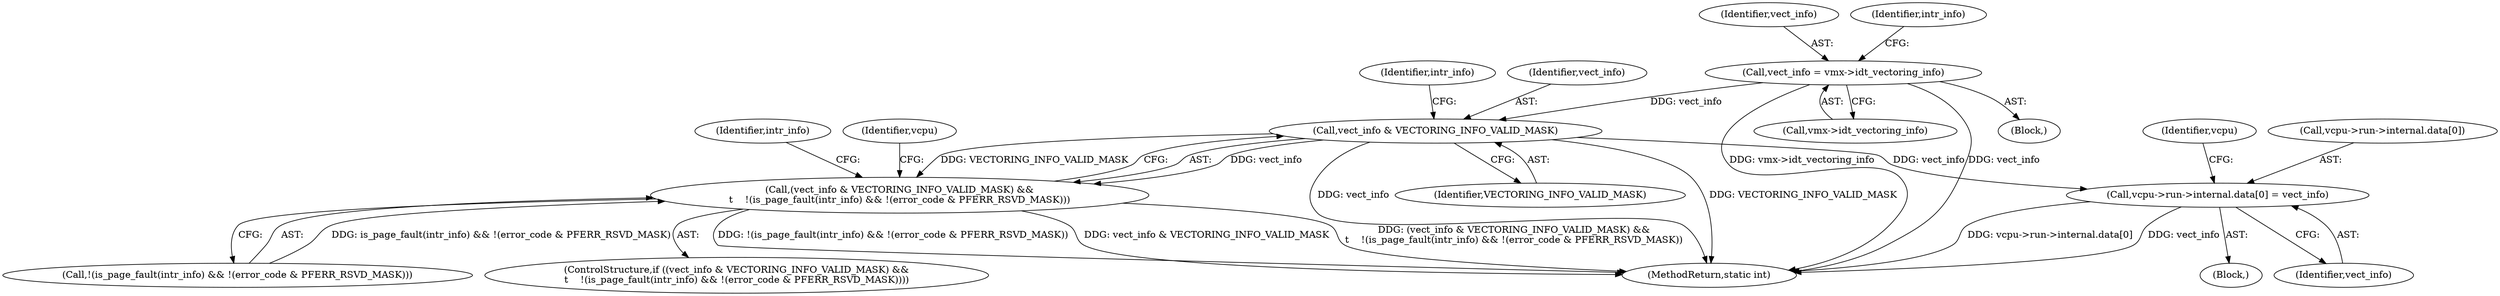 digraph "0_linux_ef85b67385436ddc1998f45f1d6a210f935b3388@pointer" {
"1000128" [label="(Call,vect_info = vmx->idt_vectoring_info)"];
"1000197" [label="(Call,vect_info & VECTORING_INFO_VALID_MASK)"];
"1000196" [label="(Call,(vect_info & VECTORING_INFO_VALID_MASK) &&\n\t    !(is_page_fault(intr_info) && !(error_code & PFERR_RSVD_MASK)))"];
"1000234" [label="(Call,vcpu->run->internal.data[0] = vect_info)"];
"1000199" [label="(Identifier,VECTORING_INFO_VALID_MASK)"];
"1000108" [label="(Block,)"];
"1000203" [label="(Identifier,intr_info)"];
"1000195" [label="(ControlStructure,if ((vect_info & VECTORING_INFO_VALID_MASK) &&\n\t    !(is_page_fault(intr_info) && !(error_code & PFERR_RSVD_MASK))))"];
"1000200" [label="(Call,!(is_page_fault(intr_info) && !(error_code & PFERR_RSVD_MASK)))"];
"1000250" [label="(Identifier,vcpu)"];
"1000208" [label="(Block,)"];
"1000234" [label="(Call,vcpu->run->internal.data[0] = vect_info)"];
"1000130" [label="(Call,vmx->idt_vectoring_info)"];
"1000454" [label="(MethodReturn,static int)"];
"1000212" [label="(Identifier,vcpu)"];
"1000197" [label="(Call,vect_info & VECTORING_INFO_VALID_MASK)"];
"1000196" [label="(Call,(vect_info & VECTORING_INFO_VALID_MASK) &&\n\t    !(is_page_fault(intr_info) && !(error_code & PFERR_RSVD_MASK)))"];
"1000244" [label="(Identifier,vect_info)"];
"1000128" [label="(Call,vect_info = vmx->idt_vectoring_info)"];
"1000271" [label="(Identifier,intr_info)"];
"1000129" [label="(Identifier,vect_info)"];
"1000198" [label="(Identifier,vect_info)"];
"1000235" [label="(Call,vcpu->run->internal.data[0])"];
"1000134" [label="(Identifier,intr_info)"];
"1000128" -> "1000108"  [label="AST: "];
"1000128" -> "1000130"  [label="CFG: "];
"1000129" -> "1000128"  [label="AST: "];
"1000130" -> "1000128"  [label="AST: "];
"1000134" -> "1000128"  [label="CFG: "];
"1000128" -> "1000454"  [label="DDG: vmx->idt_vectoring_info"];
"1000128" -> "1000454"  [label="DDG: vect_info"];
"1000128" -> "1000197"  [label="DDG: vect_info"];
"1000197" -> "1000196"  [label="AST: "];
"1000197" -> "1000199"  [label="CFG: "];
"1000198" -> "1000197"  [label="AST: "];
"1000199" -> "1000197"  [label="AST: "];
"1000203" -> "1000197"  [label="CFG: "];
"1000196" -> "1000197"  [label="CFG: "];
"1000197" -> "1000454"  [label="DDG: VECTORING_INFO_VALID_MASK"];
"1000197" -> "1000454"  [label="DDG: vect_info"];
"1000197" -> "1000196"  [label="DDG: vect_info"];
"1000197" -> "1000196"  [label="DDG: VECTORING_INFO_VALID_MASK"];
"1000197" -> "1000234"  [label="DDG: vect_info"];
"1000196" -> "1000195"  [label="AST: "];
"1000196" -> "1000200"  [label="CFG: "];
"1000200" -> "1000196"  [label="AST: "];
"1000212" -> "1000196"  [label="CFG: "];
"1000271" -> "1000196"  [label="CFG: "];
"1000196" -> "1000454"  [label="DDG: !(is_page_fault(intr_info) && !(error_code & PFERR_RSVD_MASK))"];
"1000196" -> "1000454"  [label="DDG: vect_info & VECTORING_INFO_VALID_MASK"];
"1000196" -> "1000454"  [label="DDG: (vect_info & VECTORING_INFO_VALID_MASK) &&\n\t    !(is_page_fault(intr_info) && !(error_code & PFERR_RSVD_MASK))"];
"1000200" -> "1000196"  [label="DDG: is_page_fault(intr_info) && !(error_code & PFERR_RSVD_MASK)"];
"1000234" -> "1000208"  [label="AST: "];
"1000234" -> "1000244"  [label="CFG: "];
"1000235" -> "1000234"  [label="AST: "];
"1000244" -> "1000234"  [label="AST: "];
"1000250" -> "1000234"  [label="CFG: "];
"1000234" -> "1000454"  [label="DDG: vcpu->run->internal.data[0]"];
"1000234" -> "1000454"  [label="DDG: vect_info"];
}
